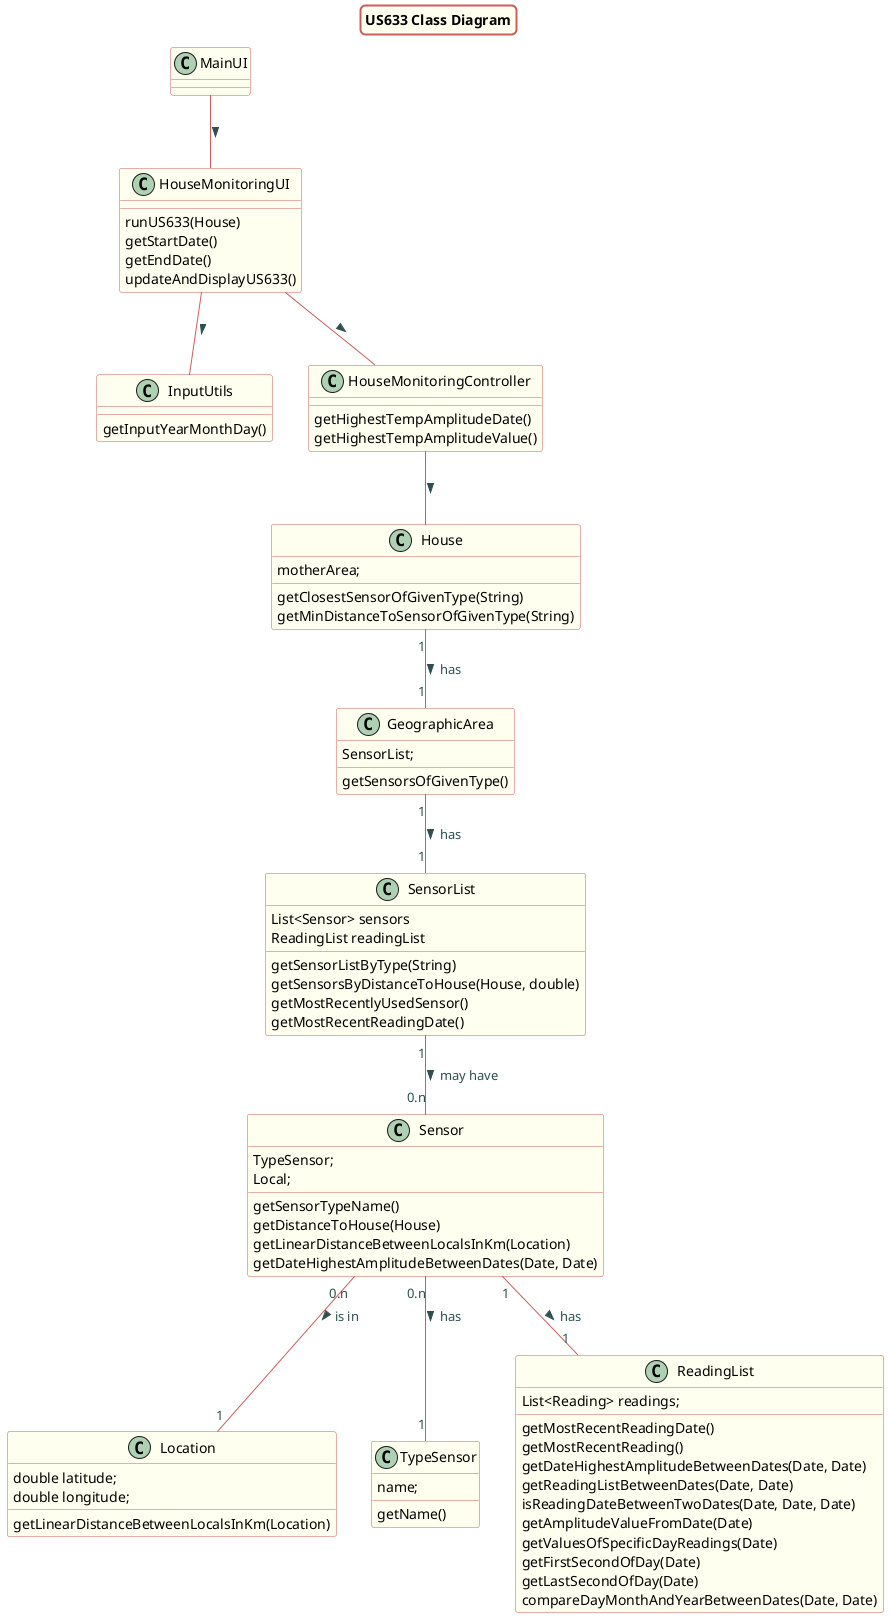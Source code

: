 @startuml
title US633 Class Diagram

skinparam titleBorderRoundCorner 10
skinparam titleBorderThickness 2
skinparam titleBorderColor indianred
skinparam titleBackgroundColor ivory
skinparam FontName verdana

skinparam class {
 	BorderColor indianred
 	BackgroundColor indianred
 	BackgroundColor ivory
    roundcorner 10
    ArrowFontName Verdana
    ArrowColor indianred
    ArrowFontColor darkslategrey
 }

class House
MainUI -- HouseMonitoringUI : >
HouseMonitoringUI -- InputUtils : >
HouseMonitoringUI -- HouseMonitoringController : >
HouseMonitoringController -- House : >
House "1" -- "1" GeographicArea : has >
GeographicArea "1" -- "1" SensorList : has >
SensorList"1" -- "0.n" Sensor : may have >
Sensor "0.n" -- "1" Location: is in >
Sensor "0.n" -- "1" TypeSensor: has >
Sensor "1" -- "1" ReadingList: has >


class HouseMonitoringUI {
runUS633(House)
getStartDate()
getEndDate()
updateAndDisplayUS633()
}

class InputUtils{
getInputYearMonthDay()
}

class HouseMonitoringController {
getHighestTempAmplitudeDate()
getHighestTempAmplitudeValue()
}

class House{
motherArea;

getClosestSensorOfGivenType(String)
getMinDistanceToSensorOfGivenType(String)
}

class GeographicArea{
SensorList;

getSensorsOfGivenType()
}

class SensorList{
List<Sensor> sensors
ReadingList readingList

getSensorListByType(String)
getSensorsByDistanceToHouse(House, double)
getMostRecentlyUsedSensor()
getMostRecentReadingDate()
}

class Sensor{
TypeSensor;
Local;

getSensorTypeName()
getDistanceToHouse(House)
getLinearDistanceBetweenLocalsInKm(Location)
getDateHighestAmplitudeBetweenDates(Date, Date)
}

class TypeSensor{
name;

getName()
}



class Location{
double latitude;
double longitude;

getLinearDistanceBetweenLocalsInKm(Location)
}

class ReadingList{
List<Reading> readings;

getMostRecentReadingDate()
getMostRecentReading()
getDateHighestAmplitudeBetweenDates(Date, Date)
getReadingListBetweenDates(Date, Date)
isReadingDateBetweenTwoDates(Date, Date, Date)
getAmplitudeValueFromDate(Date)
getValuesOfSpecificDayReadings(Date)
getFirstSecondOfDay(Date)
getLastSecondOfDay(Date)
compareDayMonthAndYearBetweenDates(Date, Date)


}

@enduml